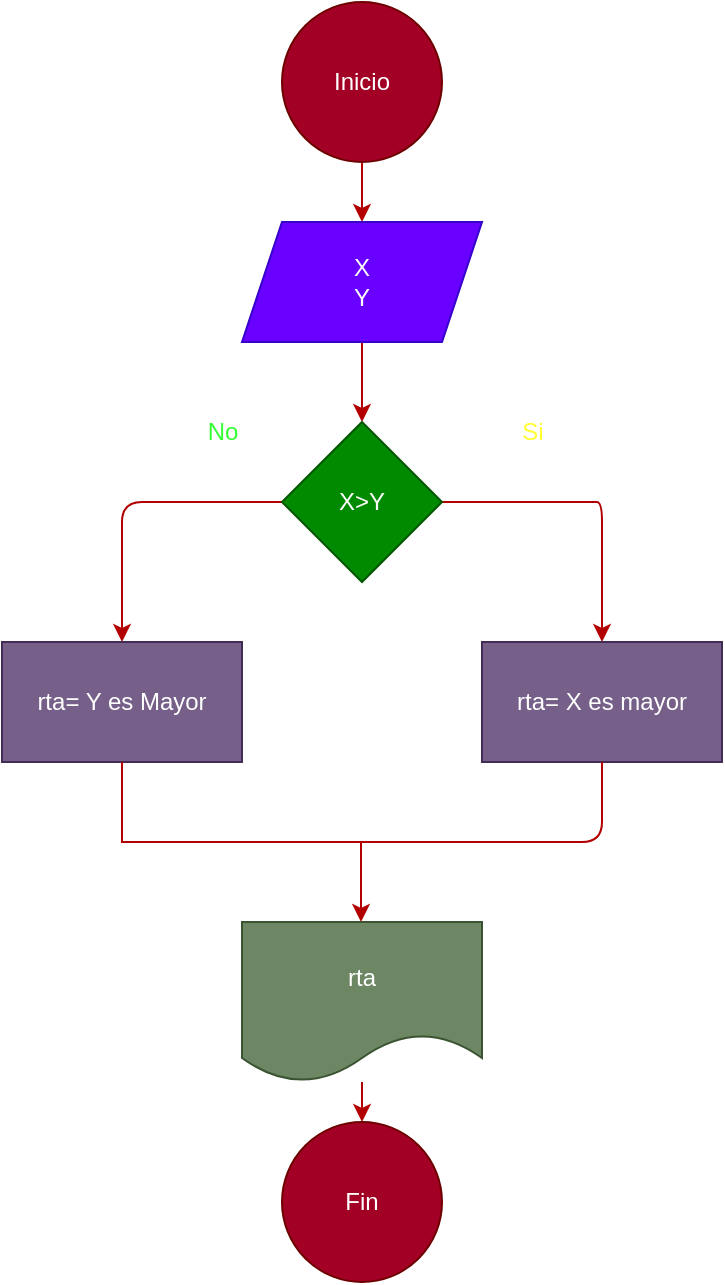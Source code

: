 <mxfile>
    <diagram id="fgL9nlqFturh57MGmMF6" name="Page-1">
        <mxGraphModel dx="686" dy="615" grid="1" gridSize="10" guides="1" tooltips="1" connect="1" arrows="1" fold="1" page="1" pageScale="1" pageWidth="850" pageHeight="1100" math="0" shadow="0">
            <root>
                <mxCell id="0"/>
                <mxCell id="1" parent="0"/>
                <mxCell id="4" style="edgeStyle=none;html=1;entryX=0.5;entryY=0;entryDx=0;entryDy=0;fillColor=#e51400;strokeColor=#B20000;" edge="1" parent="1" source="2" target="3">
                    <mxGeometry relative="1" as="geometry"/>
                </mxCell>
                <mxCell id="2" value="Inicio" style="ellipse;whiteSpace=wrap;html=1;aspect=fixed;fillColor=#a20025;fontColor=#ffffff;strokeColor=#6F0000;" vertex="1" parent="1">
                    <mxGeometry x="280" y="40" width="80" height="80" as="geometry"/>
                </mxCell>
                <mxCell id="6" value="" style="edgeStyle=none;html=1;fillColor=#e51400;strokeColor=#B20000;" edge="1" parent="1" source="3" target="5">
                    <mxGeometry relative="1" as="geometry"/>
                </mxCell>
                <mxCell id="3" value="X&lt;br&gt;Y" style="shape=parallelogram;perimeter=parallelogramPerimeter;whiteSpace=wrap;html=1;fixedSize=1;fillColor=#6a00ff;fontColor=#ffffff;strokeColor=#3700CC;" vertex="1" parent="1">
                    <mxGeometry x="260" y="150" width="120" height="60" as="geometry"/>
                </mxCell>
                <mxCell id="7" style="edgeStyle=none;html=1;fillColor=#e51400;strokeColor=#B20000;" edge="1" parent="1" source="5">
                    <mxGeometry relative="1" as="geometry">
                        <mxPoint x="440" y="360" as="targetPoint"/>
                        <Array as="points">
                            <mxPoint x="430" y="290"/>
                            <mxPoint x="440" y="290"/>
                            <mxPoint x="440" y="330"/>
                        </Array>
                    </mxGeometry>
                </mxCell>
                <mxCell id="8" style="edgeStyle=none;html=1;fillColor=#e51400;strokeColor=#B20000;" edge="1" parent="1" source="5">
                    <mxGeometry relative="1" as="geometry">
                        <mxPoint x="200" y="360" as="targetPoint"/>
                        <Array as="points">
                            <mxPoint x="200" y="290"/>
                        </Array>
                    </mxGeometry>
                </mxCell>
                <mxCell id="5" value="X&amp;gt;Y" style="rhombus;whiteSpace=wrap;html=1;fillColor=#008a00;fontColor=#ffffff;strokeColor=#005700;" vertex="1" parent="1">
                    <mxGeometry x="280" y="250" width="80" height="80" as="geometry"/>
                </mxCell>
                <mxCell id="9" value="&lt;font color=&quot;#33ff33&quot;&gt;No&lt;/font&gt;" style="text;html=1;align=center;verticalAlign=middle;resizable=0;points=[];autosize=1;strokeColor=none;fillColor=none;" vertex="1" parent="1">
                    <mxGeometry x="230" y="240" width="40" height="30" as="geometry"/>
                </mxCell>
                <mxCell id="10" value="&lt;font color=&quot;#ffff33&quot;&gt;Si&lt;/font&gt;" style="text;html=1;align=center;verticalAlign=middle;resizable=0;points=[];autosize=1;strokeColor=none;fillColor=none;" vertex="1" parent="1">
                    <mxGeometry x="390" y="240" width="30" height="30" as="geometry"/>
                </mxCell>
                <mxCell id="11" value="rta= Y es Mayor" style="rounded=0;whiteSpace=wrap;html=1;strokeColor=#432D57;fontFamily=Helvetica;fontSize=12;fontColor=#ffffff;fillColor=#76608a;" vertex="1" parent="1">
                    <mxGeometry x="140" y="360" width="120" height="60" as="geometry"/>
                </mxCell>
                <mxCell id="12" value="rta= X es mayor" style="rounded=0;whiteSpace=wrap;html=1;strokeColor=#432D57;fontFamily=Helvetica;fontSize=12;fontColor=#ffffff;fillColor=#76608a;" vertex="1" parent="1">
                    <mxGeometry x="380" y="360" width="120" height="60" as="geometry"/>
                </mxCell>
                <mxCell id="13" style="edgeStyle=none;html=1;fillColor=#e51400;strokeColor=#B20000;endArrow=none;endFill=0;exitX=0.5;exitY=1;exitDx=0;exitDy=0;" edge="1" parent="1" source="12">
                    <mxGeometry relative="1" as="geometry">
                        <mxPoint x="320" y="460" as="targetPoint"/>
                        <Array as="points">
                            <mxPoint x="440" y="460"/>
                        </Array>
                        <mxPoint x="490" y="430" as="sourcePoint"/>
                    </mxGeometry>
                </mxCell>
                <mxCell id="14" style="edgeStyle=none;html=1;fillColor=#e51400;strokeColor=#B20000;rounded=0;endArrow=none;endFill=0;exitX=0.5;exitY=1;exitDx=0;exitDy=0;" edge="1" parent="1" source="11">
                    <mxGeometry relative="1" as="geometry">
                        <mxPoint x="320" y="460" as="targetPoint"/>
                        <Array as="points">
                            <mxPoint x="200" y="460"/>
                        </Array>
                        <mxPoint x="170" y="420" as="sourcePoint"/>
                    </mxGeometry>
                </mxCell>
                <mxCell id="15" value="" style="endArrow=classic;html=1;rounded=0;fontColor=#FFFF33;fillColor=#e51400;strokeColor=#B20000;" edge="1" parent="1">
                    <mxGeometry width="50" height="50" relative="1" as="geometry">
                        <mxPoint x="319.5" y="460" as="sourcePoint"/>
                        <mxPoint x="319.5" y="500" as="targetPoint"/>
                    </mxGeometry>
                </mxCell>
                <mxCell id="18" style="edgeStyle=none;html=1;fillColor=#e51400;strokeColor=#B20000;" edge="1" parent="1" source="16" target="17">
                    <mxGeometry relative="1" as="geometry"/>
                </mxCell>
                <mxCell id="16" value="rta" style="shape=document;whiteSpace=wrap;html=1;boundedLbl=1;fillColor=#6d8764;fontColor=#ffffff;strokeColor=#3A5431;" vertex="1" parent="1">
                    <mxGeometry x="260" y="500" width="120" height="80" as="geometry"/>
                </mxCell>
                <mxCell id="17" value="Fin" style="ellipse;whiteSpace=wrap;html=1;aspect=fixed;fillColor=#a20025;fontColor=#ffffff;strokeColor=#6F0000;" vertex="1" parent="1">
                    <mxGeometry x="280" y="600" width="80" height="80" as="geometry"/>
                </mxCell>
            </root>
        </mxGraphModel>
    </diagram>
</mxfile>